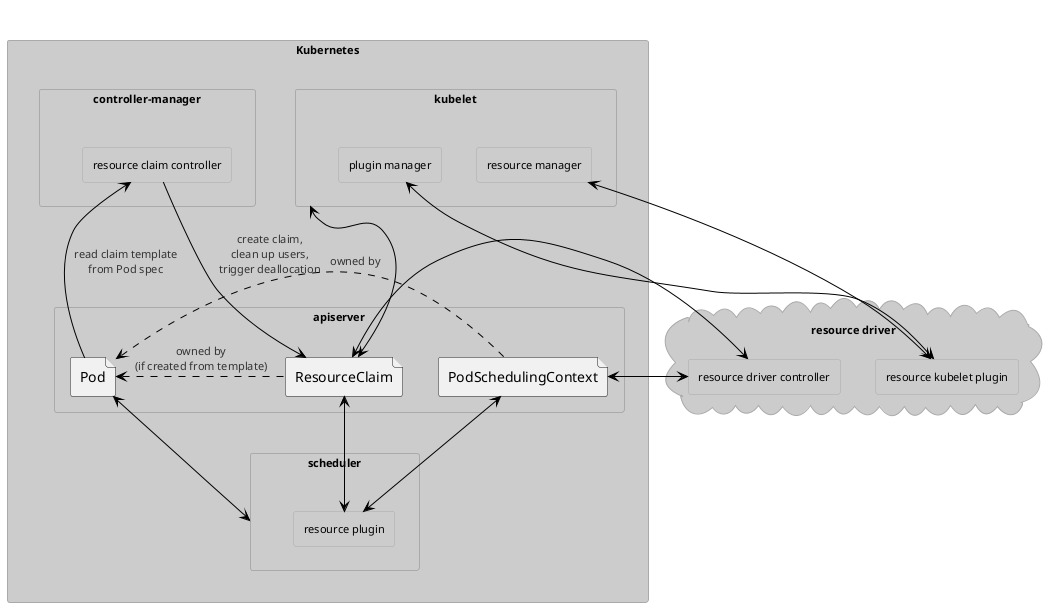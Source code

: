 @startuml
!theme reddress-lightblue
skinparam componentStyle rectangle

cloud "resource driver" {
  component "resource driver controller" as drivercontroller
  component "resource kubelet plugin" as driverplugin
}

component Kubernetes {
  component apiserver {
      file Pod
      file ResourceClaim
      file PodSchedulingContext
  }
  component scheduler {
    component "resource plugin" as k8sresourceplugin
  }
  component "controller-manager" as controllermanager {
    component "resource claim controller" as k8sresourceclaimcontroller
  }
  component kubelet {
    component "plugin manager" as pluginmanager
    component "resource manager" as resourcemanager
  }
}

controllermanager -[hidden]> kubelet
drivercontroller -[hidden]> driverplugin

Pod <. ResourceClaim: owned by\n(if created from template)
Pod <. PodSchedulingContext: owned by


Pod -u-> k8sresourceclaimcontroller: read claim template\nfrom Pod spec
ResourceClaim <-u- k8sresourceclaimcontroller: create claim,\nclean up users,\ntrigger deallocation\n
ResourceClaim <-u-> kubelet
k8sresourceplugin <-u-> PodSchedulingContext

Pod <--> scheduler
ResourceClaim <--> k8sresourceplugin

ResourceClaim <-> drivercontroller
pluginmanager <-> driverplugin
resourcemanager <-> driverplugin
PodSchedulingContext <-> drivercontroller
@enduml
